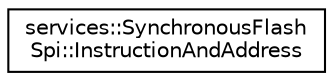 digraph "Graphical Class Hierarchy"
{
 // INTERACTIVE_SVG=YES
  edge [fontname="Helvetica",fontsize="10",labelfontname="Helvetica",labelfontsize="10"];
  node [fontname="Helvetica",fontsize="10",shape=record];
  rankdir="LR";
  Node0 [label="services::SynchronousFlash\lSpi::InstructionAndAddress",height=0.2,width=0.4,color="black", fillcolor="white", style="filled",URL="$df/d0d/structservices_1_1_synchronous_flash_spi_1_1_instruction_and_address.html"];
}
